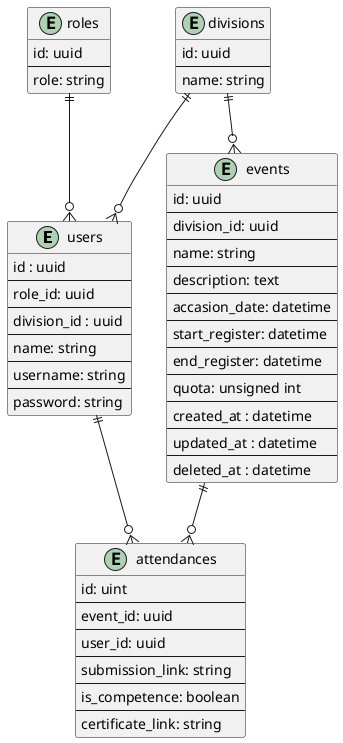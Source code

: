 @startuml 'database lms'
    entity users {
        id : uuid
        --
        role_id: uuid
        --
        division_id : uuid
        --
        name: string
        --
        username: string
        --
        password: string
    }

    entity roles {
        id: uuid
        --
        role: string
    }

    entity divisions {
        id: uuid
        --
        name: string
    }

    entity events {
        id: uuid
        --
        division_id: uuid
        --
        name: string
        --
        description: text
        --
        accasion_date: datetime
        --
        start_register: datetime
        --
        end_register: datetime
        --
        quota: unsigned int
        --
        created_at : datetime
        --
        updated_at : datetime
        --
        deleted_at : datetime
    }

    entity attendances {
        id: uint
        --
        event_id: uuid
        --
        user_id: uuid
        --
        submission_link: string
        --
        is_competence: boolean
        --
        certificate_link: string
    }

    roles ||--o{ users
    divisions ||--o{ users
    divisions ||--o{ events
    events ||--o{ attendances
    users ||--o{ attendances


@enduml
